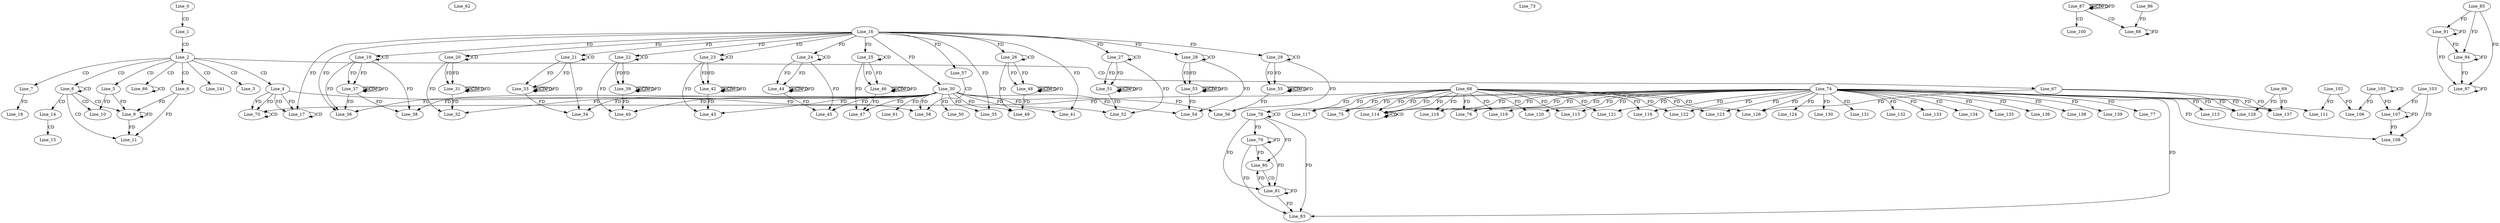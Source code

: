 digraph G {
  Line_0;
  Line_1;
  Line_2;
  Line_3;
  Line_4;
  Line_5;
  Line_6;
  Line_7;
  Line_8;
  Line_9;
  Line_9;
  Line_10;
  Line_11;
  Line_14;
  Line_15;
  Line_17;
  Line_17;
  Line_16;
  Line_17;
  Line_18;
  Line_19;
  Line_19;
  Line_19;
  Line_19;
  Line_20;
  Line_20;
  Line_20;
  Line_21;
  Line_21;
  Line_21;
  Line_22;
  Line_22;
  Line_22;
  Line_23;
  Line_23;
  Line_23;
  Line_24;
  Line_24;
  Line_24;
  Line_25;
  Line_25;
  Line_25;
  Line_26;
  Line_26;
  Line_26;
  Line_27;
  Line_27;
  Line_27;
  Line_28;
  Line_28;
  Line_28;
  Line_29;
  Line_29;
  Line_29;
  Line_30;
  Line_31;
  Line_31;
  Line_31;
  Line_30;
  Line_32;
  Line_32;
  Line_33;
  Line_33;
  Line_33;
  Line_34;
  Line_34;
  Line_35;
  Line_35;
  Line_36;
  Line_36;
  Line_36;
  Line_37;
  Line_37;
  Line_37;
  Line_38;
  Line_38;
  Line_39;
  Line_39;
  Line_39;
  Line_40;
  Line_41;
  Line_41;
  Line_42;
  Line_42;
  Line_42;
  Line_43;
  Line_44;
  Line_44;
  Line_44;
  Line_45;
  Line_46;
  Line_46;
  Line_46;
  Line_47;
  Line_48;
  Line_48;
  Line_48;
  Line_49;
  Line_50;
  Line_51;
  Line_51;
  Line_51;
  Line_52;
  Line_53;
  Line_53;
  Line_53;
  Line_54;
  Line_55;
  Line_55;
  Line_55;
  Line_56;
  Line_57;
  Line_57;
  Line_58;
  Line_58;
  Line_61;
  Line_62;
  Line_62;
  Line_66;
  Line_66;
  Line_67;
  Line_70;
  Line_70;
  Line_68;
  Line_70;
  Line_73;
  Line_74;
  Line_75;
  Line_75;
  Line_76;
  Line_76;
  Line_77;
  Line_78;
  Line_78;
  Line_78;
  Line_79;
  Line_79;
  Line_80;
  Line_80;
  Line_81;
  Line_81;
  Line_83;
  Line_87;
  Line_87;
  Line_87;
  Line_88;
  Line_86;
  Line_91;
  Line_85;
  Line_94;
  Line_97;
  Line_100;
  Line_105;
  Line_105;
  Line_106;
  Line_102;
  Line_106;
  Line_103;
  Line_107;
  Line_107;
  Line_108;
  Line_108;
  Line_111;
  Line_113;
  Line_114;
  Line_114;
  Line_114;
  Line_114;
  Line_114;
  Line_114;
  Line_114;
  Line_114;
  Line_115;
  Line_115;
  Line_116;
  Line_116;
  Line_117;
  Line_117;
  Line_118;
  Line_118;
  Line_119;
  Line_119;
  Line_120;
  Line_120;
  Line_121;
  Line_121;
  Line_122;
  Line_122;
  Line_123;
  Line_123;
  Line_124;
  Line_126;
  Line_126;
  Line_126;
  Line_128;
  Line_128;
  Line_69;
  Line_130;
  Line_131;
  Line_132;
  Line_133;
  Line_134;
  Line_135;
  Line_136;
  Line_137;
  Line_137;
  Line_138;
  Line_139;
  Line_141;
  Line_0 -> Line_1 [ label="CD" ];
  Line_1 -> Line_2 [ label="CD" ];
  Line_2 -> Line_3 [ label="CD" ];
  Line_2 -> Line_4 [ label="CD" ];
  Line_2 -> Line_5 [ label="CD" ];
  Line_2 -> Line_6 [ label="CD" ];
  Line_2 -> Line_7 [ label="CD" ];
  Line_2 -> Line_8 [ label="CD" ];
  Line_8 -> Line_8 [ label="CD" ];
  Line_8 -> Line_9 [ label="CD" ];
  Line_9 -> Line_9 [ label="FD" ];
  Line_6 -> Line_9 [ label="FD" ];
  Line_5 -> Line_9 [ label="FD" ];
  Line_8 -> Line_10 [ label="CD" ];
  Line_5 -> Line_10 [ label="FD" ];
  Line_8 -> Line_11 [ label="CD" ];
  Line_9 -> Line_11 [ label="FD" ];
  Line_6 -> Line_11 [ label="FD" ];
  Line_8 -> Line_14 [ label="CD" ];
  Line_14 -> Line_15 [ label="CD" ];
  Line_4 -> Line_17 [ label="FD" ];
  Line_17 -> Line_17 [ label="CD" ];
  Line_4 -> Line_17 [ label="FD" ];
  Line_16 -> Line_17 [ label="FD" ];
  Line_7 -> Line_18 [ label="FD" ];
  Line_19 -> Line_19 [ label="CD" ];
  Line_16 -> Line_19 [ label="FD" ];
  Line_20 -> Line_20 [ label="CD" ];
  Line_16 -> Line_20 [ label="FD" ];
  Line_21 -> Line_21 [ label="CD" ];
  Line_16 -> Line_21 [ label="FD" ];
  Line_22 -> Line_22 [ label="CD" ];
  Line_16 -> Line_22 [ label="FD" ];
  Line_23 -> Line_23 [ label="CD" ];
  Line_16 -> Line_23 [ label="FD" ];
  Line_24 -> Line_24 [ label="CD" ];
  Line_16 -> Line_24 [ label="FD" ];
  Line_25 -> Line_25 [ label="CD" ];
  Line_16 -> Line_25 [ label="FD" ];
  Line_26 -> Line_26 [ label="CD" ];
  Line_16 -> Line_26 [ label="FD" ];
  Line_27 -> Line_27 [ label="CD" ];
  Line_16 -> Line_27 [ label="FD" ];
  Line_28 -> Line_28 [ label="CD" ];
  Line_16 -> Line_28 [ label="FD" ];
  Line_29 -> Line_29 [ label="CD" ];
  Line_16 -> Line_29 [ label="FD" ];
  Line_16 -> Line_30 [ label="FD" ];
  Line_20 -> Line_31 [ label="FD" ];
  Line_31 -> Line_31 [ label="CD" ];
  Line_20 -> Line_31 [ label="FD" ];
  Line_31 -> Line_31 [ label="FD" ];
  Line_30 -> Line_32 [ label="FD" ];
  Line_20 -> Line_32 [ label="FD" ];
  Line_31 -> Line_32 [ label="FD" ];
  Line_21 -> Line_33 [ label="FD" ];
  Line_33 -> Line_33 [ label="CD" ];
  Line_21 -> Line_33 [ label="FD" ];
  Line_33 -> Line_33 [ label="FD" ];
  Line_30 -> Line_34 [ label="FD" ];
  Line_21 -> Line_34 [ label="FD" ];
  Line_33 -> Line_34 [ label="FD" ];
  Line_30 -> Line_35 [ label="FD" ];
  Line_16 -> Line_35 [ label="FD" ];
  Line_30 -> Line_36 [ label="FD" ];
  Line_16 -> Line_36 [ label="FD" ];
  Line_19 -> Line_36 [ label="FD" ];
  Line_19 -> Line_37 [ label="FD" ];
  Line_37 -> Line_37 [ label="CD" ];
  Line_19 -> Line_37 [ label="FD" ];
  Line_37 -> Line_37 [ label="FD" ];
  Line_30 -> Line_38 [ label="FD" ];
  Line_19 -> Line_38 [ label="FD" ];
  Line_37 -> Line_38 [ label="FD" ];
  Line_22 -> Line_39 [ label="FD" ];
  Line_39 -> Line_39 [ label="CD" ];
  Line_22 -> Line_39 [ label="FD" ];
  Line_39 -> Line_39 [ label="FD" ];
  Line_30 -> Line_40 [ label="FD" ];
  Line_22 -> Line_40 [ label="FD" ];
  Line_39 -> Line_40 [ label="FD" ];
  Line_30 -> Line_41 [ label="FD" ];
  Line_16 -> Line_41 [ label="FD" ];
  Line_23 -> Line_42 [ label="FD" ];
  Line_42 -> Line_42 [ label="CD" ];
  Line_23 -> Line_42 [ label="FD" ];
  Line_42 -> Line_42 [ label="FD" ];
  Line_30 -> Line_43 [ label="FD" ];
  Line_23 -> Line_43 [ label="FD" ];
  Line_42 -> Line_43 [ label="FD" ];
  Line_24 -> Line_44 [ label="FD" ];
  Line_44 -> Line_44 [ label="CD" ];
  Line_24 -> Line_44 [ label="FD" ];
  Line_44 -> Line_44 [ label="FD" ];
  Line_30 -> Line_45 [ label="FD" ];
  Line_24 -> Line_45 [ label="FD" ];
  Line_44 -> Line_45 [ label="FD" ];
  Line_25 -> Line_46 [ label="FD" ];
  Line_46 -> Line_46 [ label="CD" ];
  Line_25 -> Line_46 [ label="FD" ];
  Line_46 -> Line_46 [ label="FD" ];
  Line_30 -> Line_47 [ label="FD" ];
  Line_25 -> Line_47 [ label="FD" ];
  Line_46 -> Line_47 [ label="FD" ];
  Line_26 -> Line_48 [ label="FD" ];
  Line_48 -> Line_48 [ label="CD" ];
  Line_26 -> Line_48 [ label="FD" ];
  Line_48 -> Line_48 [ label="FD" ];
  Line_30 -> Line_49 [ label="FD" ];
  Line_26 -> Line_49 [ label="FD" ];
  Line_48 -> Line_49 [ label="FD" ];
  Line_30 -> Line_50 [ label="FD" ];
  Line_27 -> Line_51 [ label="FD" ];
  Line_51 -> Line_51 [ label="CD" ];
  Line_27 -> Line_51 [ label="FD" ];
  Line_51 -> Line_51 [ label="FD" ];
  Line_30 -> Line_52 [ label="FD" ];
  Line_27 -> Line_52 [ label="FD" ];
  Line_51 -> Line_52 [ label="FD" ];
  Line_28 -> Line_53 [ label="FD" ];
  Line_53 -> Line_53 [ label="CD" ];
  Line_28 -> Line_53 [ label="FD" ];
  Line_53 -> Line_53 [ label="FD" ];
  Line_30 -> Line_54 [ label="FD" ];
  Line_28 -> Line_54 [ label="FD" ];
  Line_53 -> Line_54 [ label="FD" ];
  Line_29 -> Line_55 [ label="FD" ];
  Line_55 -> Line_55 [ label="CD" ];
  Line_29 -> Line_55 [ label="FD" ];
  Line_55 -> Line_55 [ label="FD" ];
  Line_30 -> Line_56 [ label="FD" ];
  Line_29 -> Line_56 [ label="FD" ];
  Line_55 -> Line_56 [ label="FD" ];
  Line_16 -> Line_57 [ label="FD" ];
  Line_57 -> Line_58 [ label="CD" ];
  Line_4 -> Line_58 [ label="FD" ];
  Line_30 -> Line_58 [ label="FD" ];
  Line_30 -> Line_61 [ label="FD" ];
  Line_2 -> Line_66 [ label="CD" ];
  Line_66 -> Line_66 [ label="CD" ];
  Line_2 -> Line_67 [ label="CD" ];
  Line_4 -> Line_70 [ label="FD" ];
  Line_70 -> Line_70 [ label="CD" ];
  Line_4 -> Line_70 [ label="FD" ];
  Line_68 -> Line_70 [ label="FD" ];
  Line_74 -> Line_75 [ label="FD" ];
  Line_68 -> Line_75 [ label="FD" ];
  Line_74 -> Line_76 [ label="FD" ];
  Line_68 -> Line_76 [ label="FD" ];
  Line_74 -> Line_77 [ label="FD" ];
  Line_78 -> Line_78 [ label="CD" ];
  Line_68 -> Line_78 [ label="FD" ];
  Line_78 -> Line_79 [ label="FD" ];
  Line_79 -> Line_79 [ label="FD" ];
  Line_78 -> Line_80 [ label="FD" ];
  Line_79 -> Line_80 [ label="FD" ];
  Line_80 -> Line_81 [ label="CD" ];
  Line_81 -> Line_81 [ label="FD" ];
  Line_78 -> Line_81 [ label="FD" ];
  Line_79 -> Line_81 [ label="FD" ];
  Line_74 -> Line_83 [ label="FD" ];
  Line_81 -> Line_83 [ label="FD" ];
  Line_78 -> Line_83 [ label="FD" ];
  Line_79 -> Line_83 [ label="FD" ];
  Line_87 -> Line_87 [ label="CD" ];
  Line_87 -> Line_87 [ label="FD" ];
  Line_87 -> Line_88 [ label="CD" ];
  Line_88 -> Line_88 [ label="FD" ];
  Line_86 -> Line_88 [ label="FD" ];
  Line_91 -> Line_91 [ label="FD" ];
  Line_85 -> Line_91 [ label="FD" ];
  Line_91 -> Line_94 [ label="FD" ];
  Line_94 -> Line_94 [ label="FD" ];
  Line_85 -> Line_94 [ label="FD" ];
  Line_91 -> Line_97 [ label="FD" ];
  Line_94 -> Line_97 [ label="FD" ];
  Line_97 -> Line_97 [ label="FD" ];
  Line_85 -> Line_97 [ label="FD" ];
  Line_87 -> Line_100 [ label="CD" ];
  Line_105 -> Line_105 [ label="CD" ];
  Line_105 -> Line_106 [ label="FD" ];
  Line_102 -> Line_106 [ label="FD" ];
  Line_103 -> Line_107 [ label="FD" ];
  Line_107 -> Line_107 [ label="FD" ];
  Line_105 -> Line_107 [ label="FD" ];
  Line_74 -> Line_108 [ label="FD" ];
  Line_103 -> Line_108 [ label="FD" ];
  Line_107 -> Line_108 [ label="FD" ];
  Line_74 -> Line_111 [ label="FD" ];
  Line_102 -> Line_111 [ label="FD" ];
  Line_74 -> Line_113 [ label="FD" ];
  Line_68 -> Line_114 [ label="FD" ];
  Line_114 -> Line_114 [ label="CD" ];
  Line_74 -> Line_114 [ label="FD" ];
  Line_68 -> Line_114 [ label="FD" ];
  Line_114 -> Line_114 [ label="CD" ];
  Line_74 -> Line_114 [ label="FD" ];
  Line_68 -> Line_114 [ label="FD" ];
  Line_74 -> Line_115 [ label="FD" ];
  Line_68 -> Line_115 [ label="FD" ];
  Line_74 -> Line_116 [ label="FD" ];
  Line_68 -> Line_116 [ label="FD" ];
  Line_74 -> Line_117 [ label="FD" ];
  Line_68 -> Line_117 [ label="FD" ];
  Line_74 -> Line_118 [ label="FD" ];
  Line_68 -> Line_118 [ label="FD" ];
  Line_74 -> Line_119 [ label="FD" ];
  Line_68 -> Line_119 [ label="FD" ];
  Line_74 -> Line_120 [ label="FD" ];
  Line_68 -> Line_120 [ label="FD" ];
  Line_74 -> Line_121 [ label="FD" ];
  Line_68 -> Line_121 [ label="FD" ];
  Line_74 -> Line_122 [ label="FD" ];
  Line_68 -> Line_122 [ label="FD" ];
  Line_74 -> Line_123 [ label="FD" ];
  Line_68 -> Line_123 [ label="FD" ];
  Line_74 -> Line_124 [ label="FD" ];
  Line_74 -> Line_126 [ label="FD" ];
  Line_67 -> Line_126 [ label="FD" ];
  Line_68 -> Line_126 [ label="FD" ];
  Line_74 -> Line_128 [ label="FD" ];
  Line_67 -> Line_128 [ label="FD" ];
  Line_69 -> Line_128 [ label="FD" ];
  Line_74 -> Line_130 [ label="FD" ];
  Line_74 -> Line_131 [ label="FD" ];
  Line_74 -> Line_132 [ label="FD" ];
  Line_74 -> Line_133 [ label="FD" ];
  Line_74 -> Line_134 [ label="FD" ];
  Line_74 -> Line_135 [ label="FD" ];
  Line_74 -> Line_136 [ label="FD" ];
  Line_74 -> Line_137 [ label="FD" ];
  Line_67 -> Line_137 [ label="FD" ];
  Line_69 -> Line_137 [ label="FD" ];
  Line_74 -> Line_138 [ label="FD" ];
  Line_74 -> Line_139 [ label="FD" ];
  Line_2 -> Line_141 [ label="CD" ];
  Line_31 -> Line_31 [ label="FD" ];
  Line_33 -> Line_33 [ label="FD" ];
  Line_37 -> Line_36 [ label="FD" ];
  Line_37 -> Line_37 [ label="FD" ];
  Line_39 -> Line_39 [ label="FD" ];
  Line_42 -> Line_42 [ label="FD" ];
  Line_44 -> Line_44 [ label="FD" ];
  Line_46 -> Line_46 [ label="FD" ];
  Line_48 -> Line_48 [ label="FD" ];
  Line_51 -> Line_51 [ label="FD" ];
  Line_53 -> Line_53 [ label="FD" ];
  Line_55 -> Line_55 [ label="FD" ];
  Line_81 -> Line_80 [ label="FD" ];
  Line_87 -> Line_87 [ label="FD" ];
}
